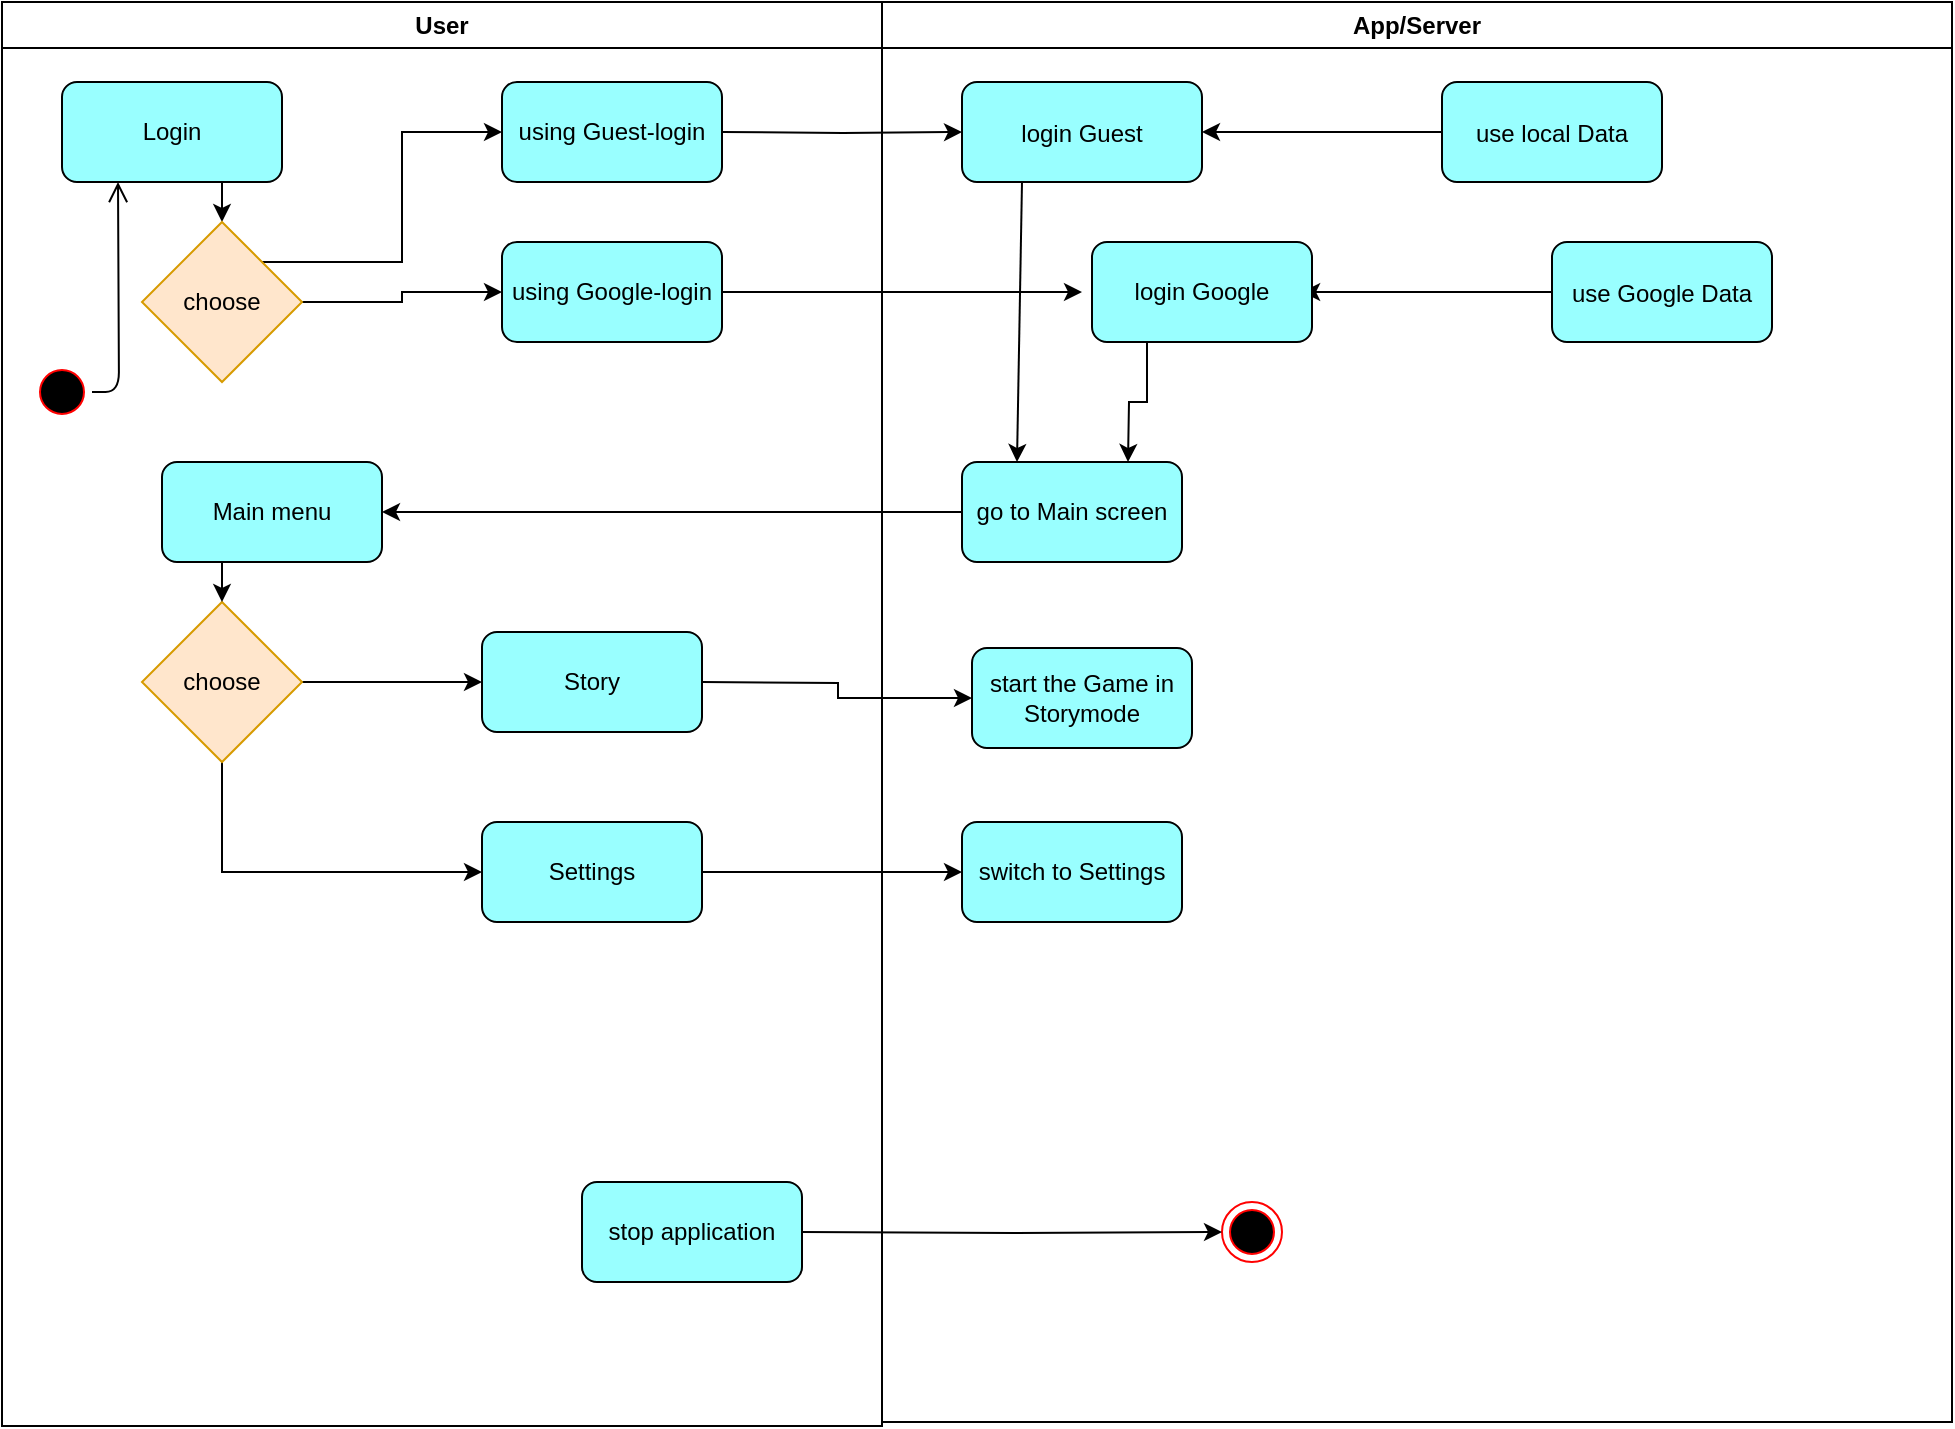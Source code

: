 <mxfile version="12.3.6" type="github" pages="1">
  <diagram name="Page-1" id="e7e014a7-5840-1c2e-5031-d8a46d1fe8dd">
    <mxGraphModel dx="1422" dy="769" grid="1" gridSize="10" guides="1" tooltips="1" connect="1" arrows="1" fold="1" page="1" pageScale="1" pageWidth="1169" pageHeight="826" background="#ffffff" math="0" shadow="0">
      <root>
        <mxCell id="0"/>
        <mxCell id="1" parent="0"/>
        <mxCell id="2" value="User" style="swimlane;whiteSpace=wrap;startSize=23;" parent="1" vertex="1">
          <mxGeometry x="160" y="40" width="440" height="712" as="geometry"/>
        </mxCell>
        <mxCell id="mlaz-VWcCHf4LHaq8jaL-57" style="edgeStyle=orthogonalEdgeStyle;rounded=0;orthogonalLoop=1;jettySize=auto;html=1;exitX=0.75;exitY=1;exitDx=0;exitDy=0;entryX=0.5;entryY=0;entryDx=0;entryDy=0;" parent="2" target="mlaz-VWcCHf4LHaq8jaL-50" edge="1">
          <mxGeometry relative="1" as="geometry">
            <mxPoint x="113" y="90" as="sourcePoint"/>
          </mxGeometry>
        </mxCell>
        <mxCell id="mlaz-VWcCHf4LHaq8jaL-65" style="edgeStyle=orthogonalEdgeStyle;rounded=0;orthogonalLoop=1;jettySize=auto;html=1;exitX=1;exitY=0.5;exitDx=0;exitDy=0;entryX=0;entryY=0.5;entryDx=0;entryDy=0;" parent="2" source="mlaz-VWcCHf4LHaq8jaL-41" target="jrbQsvojqIw6uEu-7x9d-24" edge="1">
          <mxGeometry relative="1" as="geometry">
            <mxPoint x="240" y="340" as="targetPoint"/>
          </mxGeometry>
        </mxCell>
        <mxCell id="mlaz-VWcCHf4LHaq8jaL-66" style="edgeStyle=orthogonalEdgeStyle;rounded=0;orthogonalLoop=1;jettySize=auto;html=1;exitX=0.5;exitY=1;exitDx=0;exitDy=0;entryX=0;entryY=0.5;entryDx=0;entryDy=0;" parent="2" source="mlaz-VWcCHf4LHaq8jaL-41" target="jrbQsvojqIw6uEu-7x9d-25" edge="1">
          <mxGeometry relative="1" as="geometry">
            <mxPoint x="240" y="435" as="targetPoint"/>
          </mxGeometry>
        </mxCell>
        <mxCell id="mlaz-VWcCHf4LHaq8jaL-41" value="choose" style="rhombus;whiteSpace=wrap;html=1;fillColor=#ffe6cc;strokeColor=#d79b00;" parent="2" vertex="1">
          <mxGeometry x="70" y="300" width="80" height="80" as="geometry"/>
        </mxCell>
        <mxCell id="mlaz-VWcCHf4LHaq8jaL-67" style="edgeStyle=orthogonalEdgeStyle;rounded=0;orthogonalLoop=1;jettySize=auto;html=1;exitX=0.25;exitY=1;exitDx=0;exitDy=0;entryX=0.5;entryY=0;entryDx=0;entryDy=0;" parent="2" target="mlaz-VWcCHf4LHaq8jaL-41" edge="1">
          <mxGeometry relative="1" as="geometry">
            <mxPoint x="108" y="280" as="sourcePoint"/>
          </mxGeometry>
        </mxCell>
        <mxCell id="mlaz-VWcCHf4LHaq8jaL-58" style="edgeStyle=orthogonalEdgeStyle;rounded=0;orthogonalLoop=1;jettySize=auto;html=1;exitX=1;exitY=0;exitDx=0;exitDy=0;entryX=0;entryY=0.5;entryDx=0;entryDy=0;" parent="2" source="mlaz-VWcCHf4LHaq8jaL-50" target="jrbQsvojqIw6uEu-7x9d-22" edge="1">
          <mxGeometry relative="1" as="geometry">
            <mxPoint x="240" y="65" as="targetPoint"/>
          </mxGeometry>
        </mxCell>
        <mxCell id="mlaz-VWcCHf4LHaq8jaL-59" style="edgeStyle=orthogonalEdgeStyle;rounded=0;orthogonalLoop=1;jettySize=auto;html=1;exitX=1;exitY=0.5;exitDx=0;exitDy=0;entryX=0;entryY=0.5;entryDx=0;entryDy=0;" parent="2" source="mlaz-VWcCHf4LHaq8jaL-50" target="jrbQsvojqIw6uEu-7x9d-23" edge="1">
          <mxGeometry relative="1" as="geometry">
            <mxPoint x="240" y="145" as="targetPoint"/>
          </mxGeometry>
        </mxCell>
        <mxCell id="mlaz-VWcCHf4LHaq8jaL-50" value="choose" style="rhombus;whiteSpace=wrap;html=1;fillColor=#ffe6cc;strokeColor=#d79b00;" parent="2" vertex="1">
          <mxGeometry x="70" y="110" width="80" height="80" as="geometry"/>
        </mxCell>
        <mxCell id="mlaz-VWcCHf4LHaq8jaL-71" value="" style="ellipse;html=1;shape=startState;fillColor=#000000;strokeColor=#ff0000;" parent="2" vertex="1">
          <mxGeometry x="15" y="180" width="30" height="30" as="geometry"/>
        </mxCell>
        <mxCell id="mlaz-VWcCHf4LHaq8jaL-72" value="" style="edgeStyle=orthogonalEdgeStyle;html=1;verticalAlign=bottom;endArrow=open;endSize=8;strokeColor=#000000;entryX=0.25;entryY=1;entryDx=0;entryDy=0;" parent="2" source="mlaz-VWcCHf4LHaq8jaL-71" edge="1">
          <mxGeometry relative="1" as="geometry">
            <mxPoint x="58" y="90" as="targetPoint"/>
          </mxGeometry>
        </mxCell>
        <mxCell id="jrbQsvojqIw6uEu-7x9d-20" value="Login" style="rounded=1;whiteSpace=wrap;html=1;fillColor=#99FFFF;" vertex="1" parent="2">
          <mxGeometry x="30" y="40" width="110" height="50" as="geometry"/>
        </mxCell>
        <mxCell id="jrbQsvojqIw6uEu-7x9d-23" value="using Google-login" style="rounded=1;whiteSpace=wrap;html=1;fillColor=#99FFFF;" vertex="1" parent="2">
          <mxGeometry x="250" y="120" width="110" height="50" as="geometry"/>
        </mxCell>
        <mxCell id="jrbQsvojqIw6uEu-7x9d-24" value="&lt;div&gt;Story&lt;/div&gt;" style="rounded=1;whiteSpace=wrap;html=1;fillColor=#99FFFF;" vertex="1" parent="2">
          <mxGeometry x="240" y="315" width="110" height="50" as="geometry"/>
        </mxCell>
        <mxCell id="jrbQsvojqIw6uEu-7x9d-25" value="Settings" style="rounded=1;whiteSpace=wrap;html=1;fillColor=#99FFFF;" vertex="1" parent="2">
          <mxGeometry x="240" y="410" width="110" height="50" as="geometry"/>
        </mxCell>
        <mxCell id="jrbQsvojqIw6uEu-7x9d-22" value="using Guest-login" style="rounded=1;whiteSpace=wrap;html=1;fillColor=#99FFFF;" vertex="1" parent="2">
          <mxGeometry x="250" y="40" width="110" height="50" as="geometry"/>
        </mxCell>
        <mxCell id="jrbQsvojqIw6uEu-7x9d-27" value="stop application" style="rounded=1;whiteSpace=wrap;html=1;fillColor=#99FFFF;" vertex="1" parent="2">
          <mxGeometry x="290" y="590" width="110" height="50" as="geometry"/>
        </mxCell>
        <mxCell id="jrbQsvojqIw6uEu-7x9d-21" value="Main menu" style="rounded=1;whiteSpace=wrap;html=1;fillColor=#99FFFF;" vertex="1" parent="2">
          <mxGeometry x="80" y="230" width="110" height="50" as="geometry"/>
        </mxCell>
        <mxCell id="3" value="App/Server" style="swimlane;whiteSpace=wrap" parent="1" vertex="1">
          <mxGeometry x="600" y="40" width="535" height="710" as="geometry"/>
        </mxCell>
        <mxCell id="mlaz-VWcCHf4LHaq8jaL-51" value="login Guest" style="fillColor=#99FFFF;strokeColor=#000000;rounded=1;" parent="3" vertex="1">
          <mxGeometry x="40" y="40" width="120" height="50" as="geometry"/>
        </mxCell>
        <mxCell id="mlaz-VWcCHf4LHaq8jaL-63" style="edgeStyle=orthogonalEdgeStyle;rounded=0;orthogonalLoop=1;jettySize=auto;html=1;exitX=0.25;exitY=1;exitDx=0;exitDy=0;entryX=0.75;entryY=0;entryDx=0;entryDy=0;" parent="3" source="jrbQsvojqIw6uEu-7x9d-30" edge="1">
          <mxGeometry relative="1" as="geometry">
            <mxPoint x="130" y="170" as="sourcePoint"/>
            <mxPoint x="123" y="230" as="targetPoint"/>
          </mxGeometry>
        </mxCell>
        <mxCell id="mlaz-VWcCHf4LHaq8jaL-55" style="edgeStyle=orthogonalEdgeStyle;rounded=0;orthogonalLoop=1;jettySize=auto;html=1;exitX=0;exitY=0.5;exitDx=0;exitDy=0;entryX=0.955;entryY=0.5;entryDx=0;entryDy=0;entryPerimeter=0;" parent="3" source="mlaz-VWcCHf4LHaq8jaL-53" target="jrbQsvojqIw6uEu-7x9d-30" edge="1">
          <mxGeometry relative="1" as="geometry">
            <mxPoint x="220" y="145" as="targetPoint"/>
          </mxGeometry>
        </mxCell>
        <mxCell id="mlaz-VWcCHf4LHaq8jaL-53" value="use Google Data" style="fillColor=#99FFFF;strokeColor=#000000;rounded=1;" parent="3" vertex="1">
          <mxGeometry x="335" y="120" width="110" height="50" as="geometry"/>
        </mxCell>
        <mxCell id="mlaz-VWcCHf4LHaq8jaL-56" style="edgeStyle=orthogonalEdgeStyle;rounded=0;orthogonalLoop=1;jettySize=auto;html=1;exitX=0;exitY=0.5;exitDx=0;exitDy=0;entryX=1;entryY=0.5;entryDx=0;entryDy=0;" parent="3" source="mlaz-VWcCHf4LHaq8jaL-54" target="mlaz-VWcCHf4LHaq8jaL-51" edge="1">
          <mxGeometry relative="1" as="geometry"/>
        </mxCell>
        <mxCell id="mlaz-VWcCHf4LHaq8jaL-54" value="use local Data" style="fillColor=#99FFFF;strokeColor=#000000;rounded=1;" parent="3" vertex="1">
          <mxGeometry x="280" y="40" width="110" height="50" as="geometry"/>
        </mxCell>
        <mxCell id="mlaz-VWcCHf4LHaq8jaL-73" value="" style="ellipse;html=1;shape=endState;fillColor=#000000;strokeColor=#ff0000;" parent="3" vertex="1">
          <mxGeometry x="170" y="600" width="30" height="30" as="geometry"/>
        </mxCell>
        <mxCell id="jrbQsvojqIw6uEu-7x9d-26" value="switch to Settings" style="rounded=1;whiteSpace=wrap;html=1;fillColor=#99FFFF;" vertex="1" parent="3">
          <mxGeometry x="40" y="410" width="110" height="50" as="geometry"/>
        </mxCell>
        <mxCell id="jrbQsvojqIw6uEu-7x9d-28" value="start the Game in Storymode" style="rounded=1;whiteSpace=wrap;html=1;fillColor=#99FFFF;" vertex="1" parent="3">
          <mxGeometry x="45" y="323" width="110" height="50" as="geometry"/>
        </mxCell>
        <mxCell id="jrbQsvojqIw6uEu-7x9d-29" value="go to Main screen" style="rounded=1;whiteSpace=wrap;html=1;fillColor=#99FFFF;" vertex="1" parent="3">
          <mxGeometry x="40" y="230" width="110" height="50" as="geometry"/>
        </mxCell>
        <mxCell id="jrbQsvojqIw6uEu-7x9d-30" value="login Google" style="rounded=1;whiteSpace=wrap;html=1;fillColor=#99FFFF;" vertex="1" parent="3">
          <mxGeometry x="105" y="120" width="110" height="50" as="geometry"/>
        </mxCell>
        <mxCell id="jrbQsvojqIw6uEu-7x9d-36" value="" style="endArrow=classic;html=1;exitX=0.25;exitY=1;exitDx=0;exitDy=0;entryX=0.25;entryY=0;entryDx=0;entryDy=0;" edge="1" parent="3" source="mlaz-VWcCHf4LHaq8jaL-51" target="jrbQsvojqIw6uEu-7x9d-29">
          <mxGeometry width="50" height="50" relative="1" as="geometry">
            <mxPoint x="290" y="320" as="sourcePoint"/>
            <mxPoint x="340" y="270" as="targetPoint"/>
            <Array as="points"/>
          </mxGeometry>
        </mxCell>
        <mxCell id="mlaz-VWcCHf4LHaq8jaL-60" style="edgeStyle=orthogonalEdgeStyle;rounded=0;orthogonalLoop=1;jettySize=auto;html=1;exitX=1;exitY=0.5;exitDx=0;exitDy=0;entryX=0;entryY=0.5;entryDx=0;entryDy=0;" parent="1" target="mlaz-VWcCHf4LHaq8jaL-51" edge="1">
          <mxGeometry relative="1" as="geometry">
            <mxPoint x="520" y="105" as="sourcePoint"/>
          </mxGeometry>
        </mxCell>
        <mxCell id="mlaz-VWcCHf4LHaq8jaL-61" style="edgeStyle=orthogonalEdgeStyle;rounded=0;orthogonalLoop=1;jettySize=auto;html=1;exitX=1;exitY=0.5;exitDx=0;exitDy=0;entryX=0;entryY=0.5;entryDx=0;entryDy=0;" parent="1" edge="1">
          <mxGeometry relative="1" as="geometry">
            <mxPoint x="520" y="185" as="sourcePoint"/>
            <mxPoint x="700" y="185" as="targetPoint"/>
          </mxGeometry>
        </mxCell>
        <mxCell id="mlaz-VWcCHf4LHaq8jaL-64" style="edgeStyle=orthogonalEdgeStyle;rounded=0;orthogonalLoop=1;jettySize=auto;html=1;exitX=0;exitY=0.5;exitDx=0;exitDy=0;entryX=1;entryY=0.5;entryDx=0;entryDy=0;" parent="1" edge="1">
          <mxGeometry relative="1" as="geometry">
            <mxPoint x="640" y="295" as="sourcePoint"/>
            <mxPoint x="350" y="295" as="targetPoint"/>
          </mxGeometry>
        </mxCell>
        <mxCell id="mlaz-VWcCHf4LHaq8jaL-68" style="edgeStyle=orthogonalEdgeStyle;rounded=0;orthogonalLoop=1;jettySize=auto;html=1;exitX=1;exitY=0.5;exitDx=0;exitDy=0;entryX=0;entryY=0.5;entryDx=0;entryDy=0;" parent="1" target="jrbQsvojqIw6uEu-7x9d-28" edge="1">
          <mxGeometry relative="1" as="geometry">
            <mxPoint x="510" y="380" as="sourcePoint"/>
            <mxPoint x="640" y="385" as="targetPoint"/>
          </mxGeometry>
        </mxCell>
        <mxCell id="mlaz-VWcCHf4LHaq8jaL-70" style="edgeStyle=orthogonalEdgeStyle;rounded=0;orthogonalLoop=1;jettySize=auto;html=1;exitX=1;exitY=0.5;exitDx=0;exitDy=0;entryX=0;entryY=0.5;entryDx=0;entryDy=0;" parent="1" edge="1">
          <mxGeometry relative="1" as="geometry">
            <mxPoint x="510" y="475" as="sourcePoint"/>
            <mxPoint x="640" y="475" as="targetPoint"/>
          </mxGeometry>
        </mxCell>
        <mxCell id="mlaz-VWcCHf4LHaq8jaL-75" style="edgeStyle=orthogonalEdgeStyle;rounded=0;orthogonalLoop=1;jettySize=auto;html=1;exitX=1;exitY=0.5;exitDx=0;exitDy=0;entryX=0;entryY=0.5;entryDx=0;entryDy=0;strokeColor=#000000;" parent="1" target="mlaz-VWcCHf4LHaq8jaL-73" edge="1">
          <mxGeometry relative="1" as="geometry">
            <mxPoint x="560" y="655" as="sourcePoint"/>
          </mxGeometry>
        </mxCell>
      </root>
    </mxGraphModel>
  </diagram>
</mxfile>
